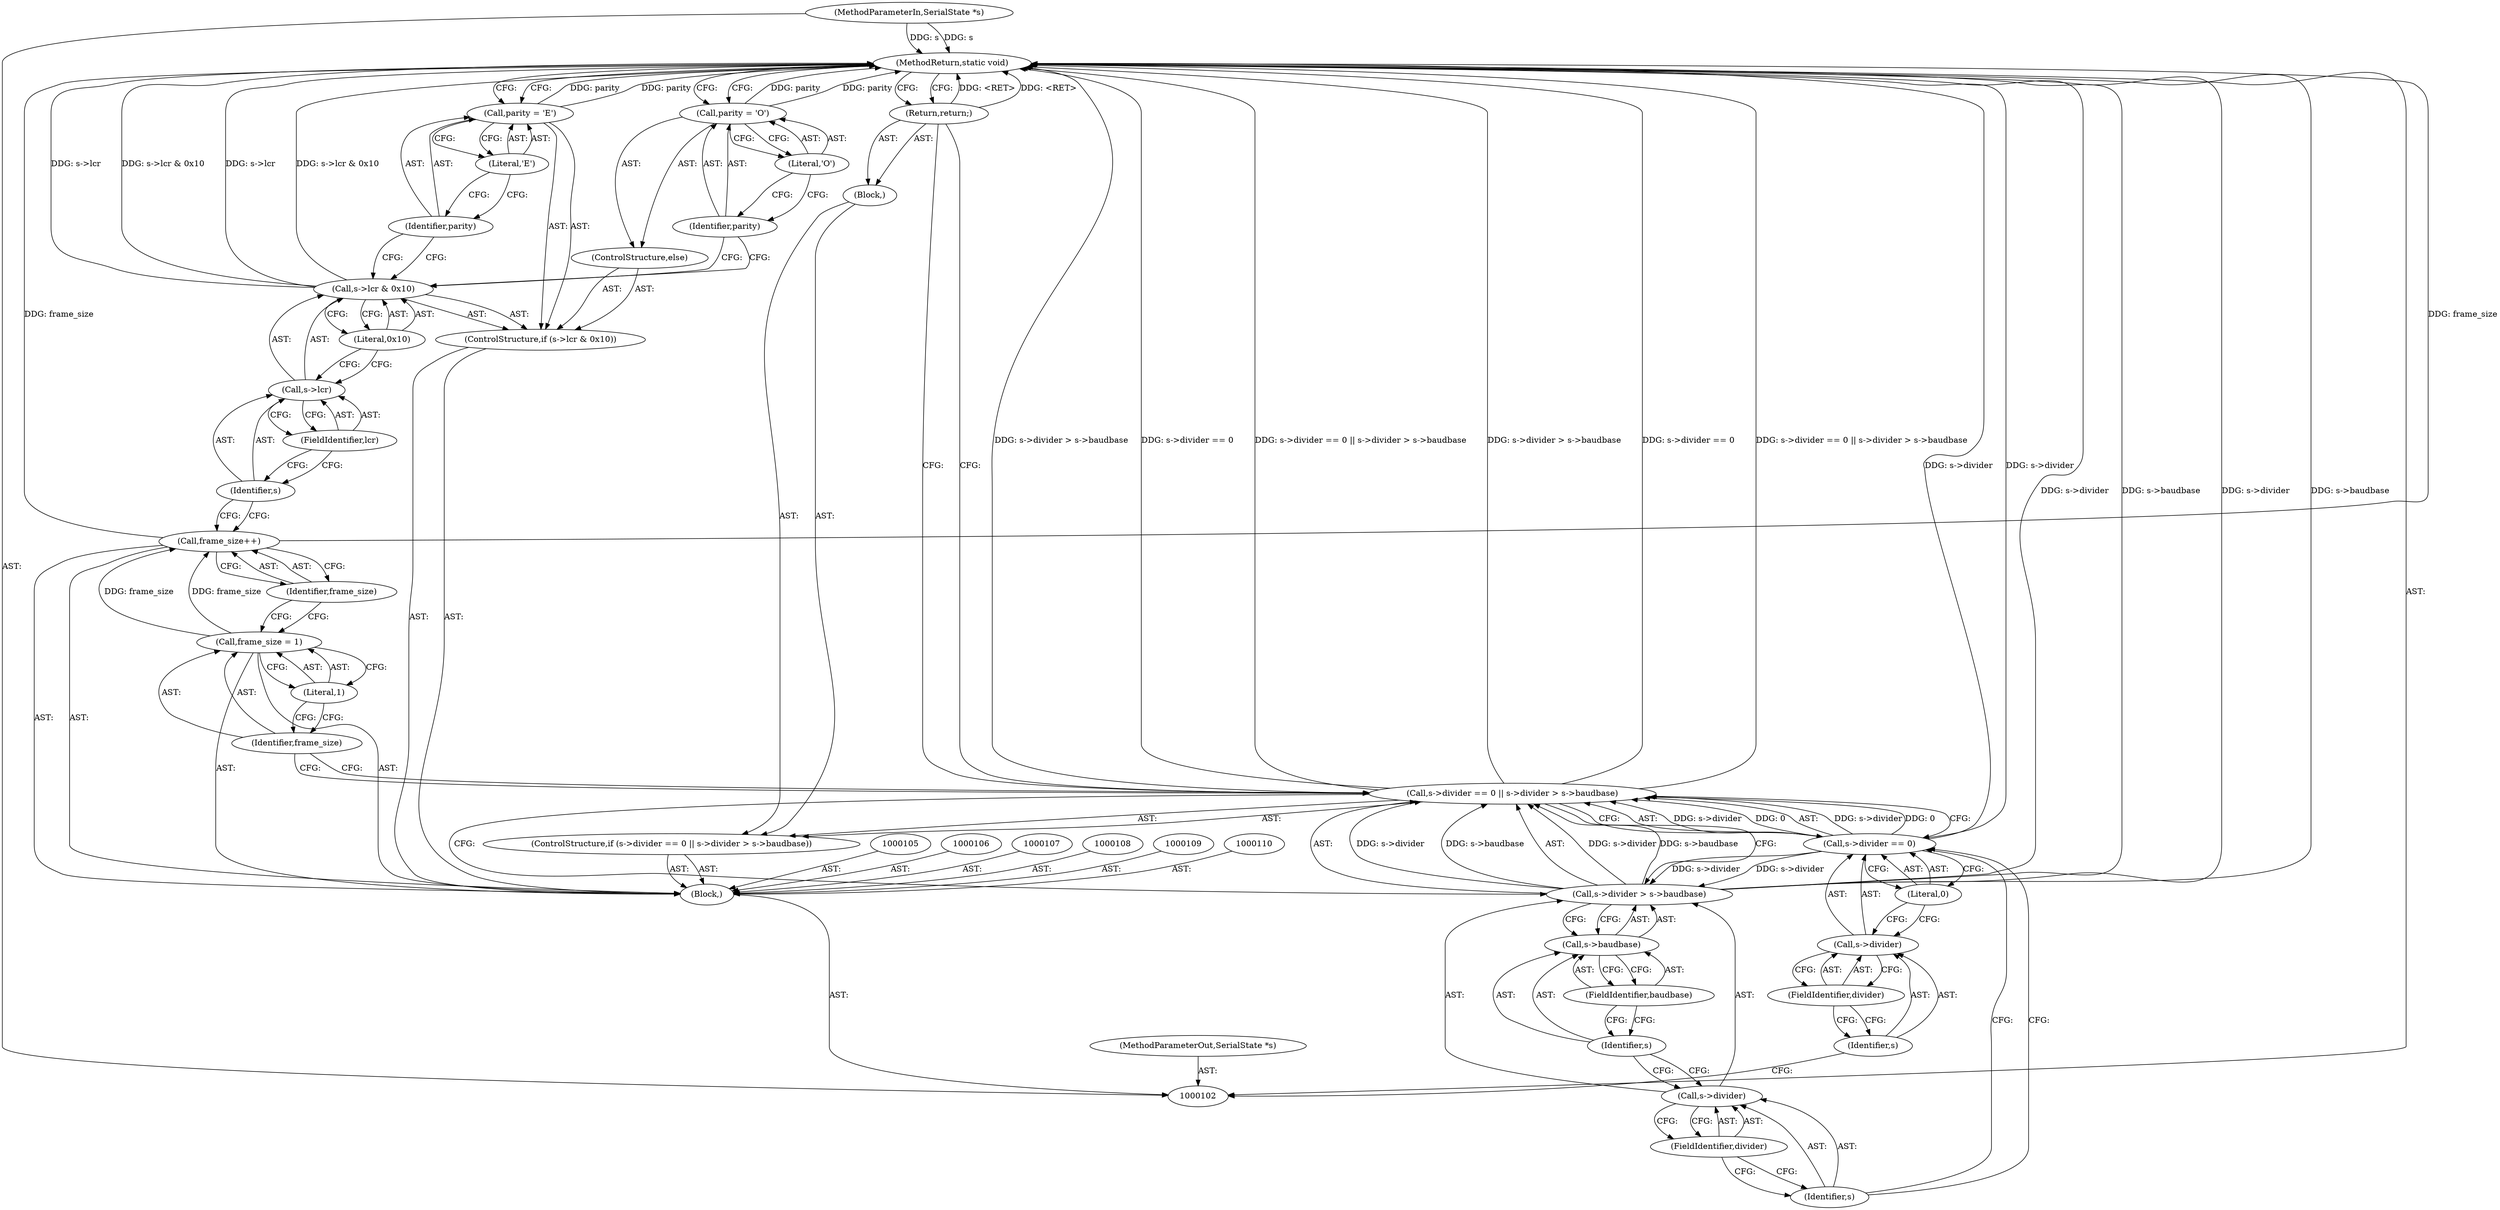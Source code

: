 digraph "0_qemu_3592fe0c919cf27a81d8e9f9b4f269553418bb01" {
"1000145" [label="(MethodReturn,static void)"];
"1000103" [label="(MethodParameterIn,SerialState *s)"];
"1000187" [label="(MethodParameterOut,SerialState *s)"];
"1000129" [label="(Literal,1)"];
"1000127" [label="(Call,frame_size = 1)"];
"1000128" [label="(Identifier,frame_size)"];
"1000130" [label="(Call,frame_size++)"];
"1000131" [label="(Identifier,frame_size)"];
"1000133" [label="(Call,s->lcr & 0x10)"];
"1000134" [label="(Call,s->lcr)"];
"1000135" [label="(Identifier,s)"];
"1000136" [label="(FieldIdentifier,lcr)"];
"1000137" [label="(Literal,0x10)"];
"1000132" [label="(ControlStructure,if (s->lcr & 0x10))"];
"1000138" [label="(Call,parity = 'E')"];
"1000139" [label="(Identifier,parity)"];
"1000140" [label="(Literal,'E')"];
"1000141" [label="(ControlStructure,else)"];
"1000142" [label="(Call,parity = 'O')"];
"1000143" [label="(Identifier,parity)"];
"1000144" [label="(Literal,'O')"];
"1000104" [label="(Block,)"];
"1000116" [label="(FieldIdentifier,divider)"];
"1000117" [label="(Literal,0)"];
"1000118" [label="(Call,s->divider > s->baudbase)"];
"1000119" [label="(Call,s->divider)"];
"1000120" [label="(Identifier,s)"];
"1000121" [label="(FieldIdentifier,divider)"];
"1000111" [label="(ControlStructure,if (s->divider == 0 || s->divider > s->baudbase))"];
"1000122" [label="(Call,s->baudbase)"];
"1000123" [label="(Identifier,s)"];
"1000124" [label="(FieldIdentifier,baudbase)"];
"1000125" [label="(Block,)"];
"1000112" [label="(Call,s->divider == 0 || s->divider > s->baudbase)"];
"1000113" [label="(Call,s->divider == 0)"];
"1000114" [label="(Call,s->divider)"];
"1000115" [label="(Identifier,s)"];
"1000126" [label="(Return,return;)"];
"1000145" -> "1000102"  [label="AST: "];
"1000145" -> "1000126"  [label="CFG: "];
"1000145" -> "1000138"  [label="CFG: "];
"1000145" -> "1000142"  [label="CFG: "];
"1000113" -> "1000145"  [label="DDG: s->divider"];
"1000138" -> "1000145"  [label="DDG: parity"];
"1000112" -> "1000145"  [label="DDG: s->divider > s->baudbase"];
"1000112" -> "1000145"  [label="DDG: s->divider == 0"];
"1000112" -> "1000145"  [label="DDG: s->divider == 0 || s->divider > s->baudbase"];
"1000118" -> "1000145"  [label="DDG: s->divider"];
"1000118" -> "1000145"  [label="DDG: s->baudbase"];
"1000130" -> "1000145"  [label="DDG: frame_size"];
"1000103" -> "1000145"  [label="DDG: s"];
"1000133" -> "1000145"  [label="DDG: s->lcr"];
"1000133" -> "1000145"  [label="DDG: s->lcr & 0x10"];
"1000142" -> "1000145"  [label="DDG: parity"];
"1000126" -> "1000145"  [label="DDG: <RET>"];
"1000103" -> "1000102"  [label="AST: "];
"1000103" -> "1000145"  [label="DDG: s"];
"1000187" -> "1000102"  [label="AST: "];
"1000129" -> "1000127"  [label="AST: "];
"1000129" -> "1000128"  [label="CFG: "];
"1000127" -> "1000129"  [label="CFG: "];
"1000127" -> "1000104"  [label="AST: "];
"1000127" -> "1000129"  [label="CFG: "];
"1000128" -> "1000127"  [label="AST: "];
"1000129" -> "1000127"  [label="AST: "];
"1000131" -> "1000127"  [label="CFG: "];
"1000127" -> "1000130"  [label="DDG: frame_size"];
"1000128" -> "1000127"  [label="AST: "];
"1000128" -> "1000112"  [label="CFG: "];
"1000129" -> "1000128"  [label="CFG: "];
"1000130" -> "1000104"  [label="AST: "];
"1000130" -> "1000131"  [label="CFG: "];
"1000131" -> "1000130"  [label="AST: "];
"1000135" -> "1000130"  [label="CFG: "];
"1000130" -> "1000145"  [label="DDG: frame_size"];
"1000127" -> "1000130"  [label="DDG: frame_size"];
"1000131" -> "1000130"  [label="AST: "];
"1000131" -> "1000127"  [label="CFG: "];
"1000130" -> "1000131"  [label="CFG: "];
"1000133" -> "1000132"  [label="AST: "];
"1000133" -> "1000137"  [label="CFG: "];
"1000134" -> "1000133"  [label="AST: "];
"1000137" -> "1000133"  [label="AST: "];
"1000139" -> "1000133"  [label="CFG: "];
"1000143" -> "1000133"  [label="CFG: "];
"1000133" -> "1000145"  [label="DDG: s->lcr"];
"1000133" -> "1000145"  [label="DDG: s->lcr & 0x10"];
"1000134" -> "1000133"  [label="AST: "];
"1000134" -> "1000136"  [label="CFG: "];
"1000135" -> "1000134"  [label="AST: "];
"1000136" -> "1000134"  [label="AST: "];
"1000137" -> "1000134"  [label="CFG: "];
"1000135" -> "1000134"  [label="AST: "];
"1000135" -> "1000130"  [label="CFG: "];
"1000136" -> "1000135"  [label="CFG: "];
"1000136" -> "1000134"  [label="AST: "];
"1000136" -> "1000135"  [label="CFG: "];
"1000134" -> "1000136"  [label="CFG: "];
"1000137" -> "1000133"  [label="AST: "];
"1000137" -> "1000134"  [label="CFG: "];
"1000133" -> "1000137"  [label="CFG: "];
"1000132" -> "1000104"  [label="AST: "];
"1000133" -> "1000132"  [label="AST: "];
"1000138" -> "1000132"  [label="AST: "];
"1000141" -> "1000132"  [label="AST: "];
"1000138" -> "1000132"  [label="AST: "];
"1000138" -> "1000140"  [label="CFG: "];
"1000139" -> "1000138"  [label="AST: "];
"1000140" -> "1000138"  [label="AST: "];
"1000145" -> "1000138"  [label="CFG: "];
"1000138" -> "1000145"  [label="DDG: parity"];
"1000139" -> "1000138"  [label="AST: "];
"1000139" -> "1000133"  [label="CFG: "];
"1000140" -> "1000139"  [label="CFG: "];
"1000140" -> "1000138"  [label="AST: "];
"1000140" -> "1000139"  [label="CFG: "];
"1000138" -> "1000140"  [label="CFG: "];
"1000141" -> "1000132"  [label="AST: "];
"1000142" -> "1000141"  [label="AST: "];
"1000142" -> "1000141"  [label="AST: "];
"1000142" -> "1000144"  [label="CFG: "];
"1000143" -> "1000142"  [label="AST: "];
"1000144" -> "1000142"  [label="AST: "];
"1000145" -> "1000142"  [label="CFG: "];
"1000142" -> "1000145"  [label="DDG: parity"];
"1000143" -> "1000142"  [label="AST: "];
"1000143" -> "1000133"  [label="CFG: "];
"1000144" -> "1000143"  [label="CFG: "];
"1000144" -> "1000142"  [label="AST: "];
"1000144" -> "1000143"  [label="CFG: "];
"1000142" -> "1000144"  [label="CFG: "];
"1000104" -> "1000102"  [label="AST: "];
"1000105" -> "1000104"  [label="AST: "];
"1000106" -> "1000104"  [label="AST: "];
"1000107" -> "1000104"  [label="AST: "];
"1000108" -> "1000104"  [label="AST: "];
"1000109" -> "1000104"  [label="AST: "];
"1000110" -> "1000104"  [label="AST: "];
"1000111" -> "1000104"  [label="AST: "];
"1000127" -> "1000104"  [label="AST: "];
"1000130" -> "1000104"  [label="AST: "];
"1000132" -> "1000104"  [label="AST: "];
"1000116" -> "1000114"  [label="AST: "];
"1000116" -> "1000115"  [label="CFG: "];
"1000114" -> "1000116"  [label="CFG: "];
"1000117" -> "1000113"  [label="AST: "];
"1000117" -> "1000114"  [label="CFG: "];
"1000113" -> "1000117"  [label="CFG: "];
"1000118" -> "1000112"  [label="AST: "];
"1000118" -> "1000122"  [label="CFG: "];
"1000119" -> "1000118"  [label="AST: "];
"1000122" -> "1000118"  [label="AST: "];
"1000112" -> "1000118"  [label="CFG: "];
"1000118" -> "1000145"  [label="DDG: s->divider"];
"1000118" -> "1000145"  [label="DDG: s->baudbase"];
"1000118" -> "1000112"  [label="DDG: s->divider"];
"1000118" -> "1000112"  [label="DDG: s->baudbase"];
"1000113" -> "1000118"  [label="DDG: s->divider"];
"1000119" -> "1000118"  [label="AST: "];
"1000119" -> "1000121"  [label="CFG: "];
"1000120" -> "1000119"  [label="AST: "];
"1000121" -> "1000119"  [label="AST: "];
"1000123" -> "1000119"  [label="CFG: "];
"1000120" -> "1000119"  [label="AST: "];
"1000120" -> "1000113"  [label="CFG: "];
"1000121" -> "1000120"  [label="CFG: "];
"1000121" -> "1000119"  [label="AST: "];
"1000121" -> "1000120"  [label="CFG: "];
"1000119" -> "1000121"  [label="CFG: "];
"1000111" -> "1000104"  [label="AST: "];
"1000112" -> "1000111"  [label="AST: "];
"1000125" -> "1000111"  [label="AST: "];
"1000122" -> "1000118"  [label="AST: "];
"1000122" -> "1000124"  [label="CFG: "];
"1000123" -> "1000122"  [label="AST: "];
"1000124" -> "1000122"  [label="AST: "];
"1000118" -> "1000122"  [label="CFG: "];
"1000123" -> "1000122"  [label="AST: "];
"1000123" -> "1000119"  [label="CFG: "];
"1000124" -> "1000123"  [label="CFG: "];
"1000124" -> "1000122"  [label="AST: "];
"1000124" -> "1000123"  [label="CFG: "];
"1000122" -> "1000124"  [label="CFG: "];
"1000125" -> "1000111"  [label="AST: "];
"1000126" -> "1000125"  [label="AST: "];
"1000112" -> "1000111"  [label="AST: "];
"1000112" -> "1000113"  [label="CFG: "];
"1000112" -> "1000118"  [label="CFG: "];
"1000113" -> "1000112"  [label="AST: "];
"1000118" -> "1000112"  [label="AST: "];
"1000126" -> "1000112"  [label="CFG: "];
"1000128" -> "1000112"  [label="CFG: "];
"1000112" -> "1000145"  [label="DDG: s->divider > s->baudbase"];
"1000112" -> "1000145"  [label="DDG: s->divider == 0"];
"1000112" -> "1000145"  [label="DDG: s->divider == 0 || s->divider > s->baudbase"];
"1000113" -> "1000112"  [label="DDG: s->divider"];
"1000113" -> "1000112"  [label="DDG: 0"];
"1000118" -> "1000112"  [label="DDG: s->divider"];
"1000118" -> "1000112"  [label="DDG: s->baudbase"];
"1000113" -> "1000112"  [label="AST: "];
"1000113" -> "1000117"  [label="CFG: "];
"1000114" -> "1000113"  [label="AST: "];
"1000117" -> "1000113"  [label="AST: "];
"1000120" -> "1000113"  [label="CFG: "];
"1000112" -> "1000113"  [label="CFG: "];
"1000113" -> "1000145"  [label="DDG: s->divider"];
"1000113" -> "1000112"  [label="DDG: s->divider"];
"1000113" -> "1000112"  [label="DDG: 0"];
"1000113" -> "1000118"  [label="DDG: s->divider"];
"1000114" -> "1000113"  [label="AST: "];
"1000114" -> "1000116"  [label="CFG: "];
"1000115" -> "1000114"  [label="AST: "];
"1000116" -> "1000114"  [label="AST: "];
"1000117" -> "1000114"  [label="CFG: "];
"1000115" -> "1000114"  [label="AST: "];
"1000115" -> "1000102"  [label="CFG: "];
"1000116" -> "1000115"  [label="CFG: "];
"1000126" -> "1000125"  [label="AST: "];
"1000126" -> "1000112"  [label="CFG: "];
"1000145" -> "1000126"  [label="CFG: "];
"1000126" -> "1000145"  [label="DDG: <RET>"];
}
